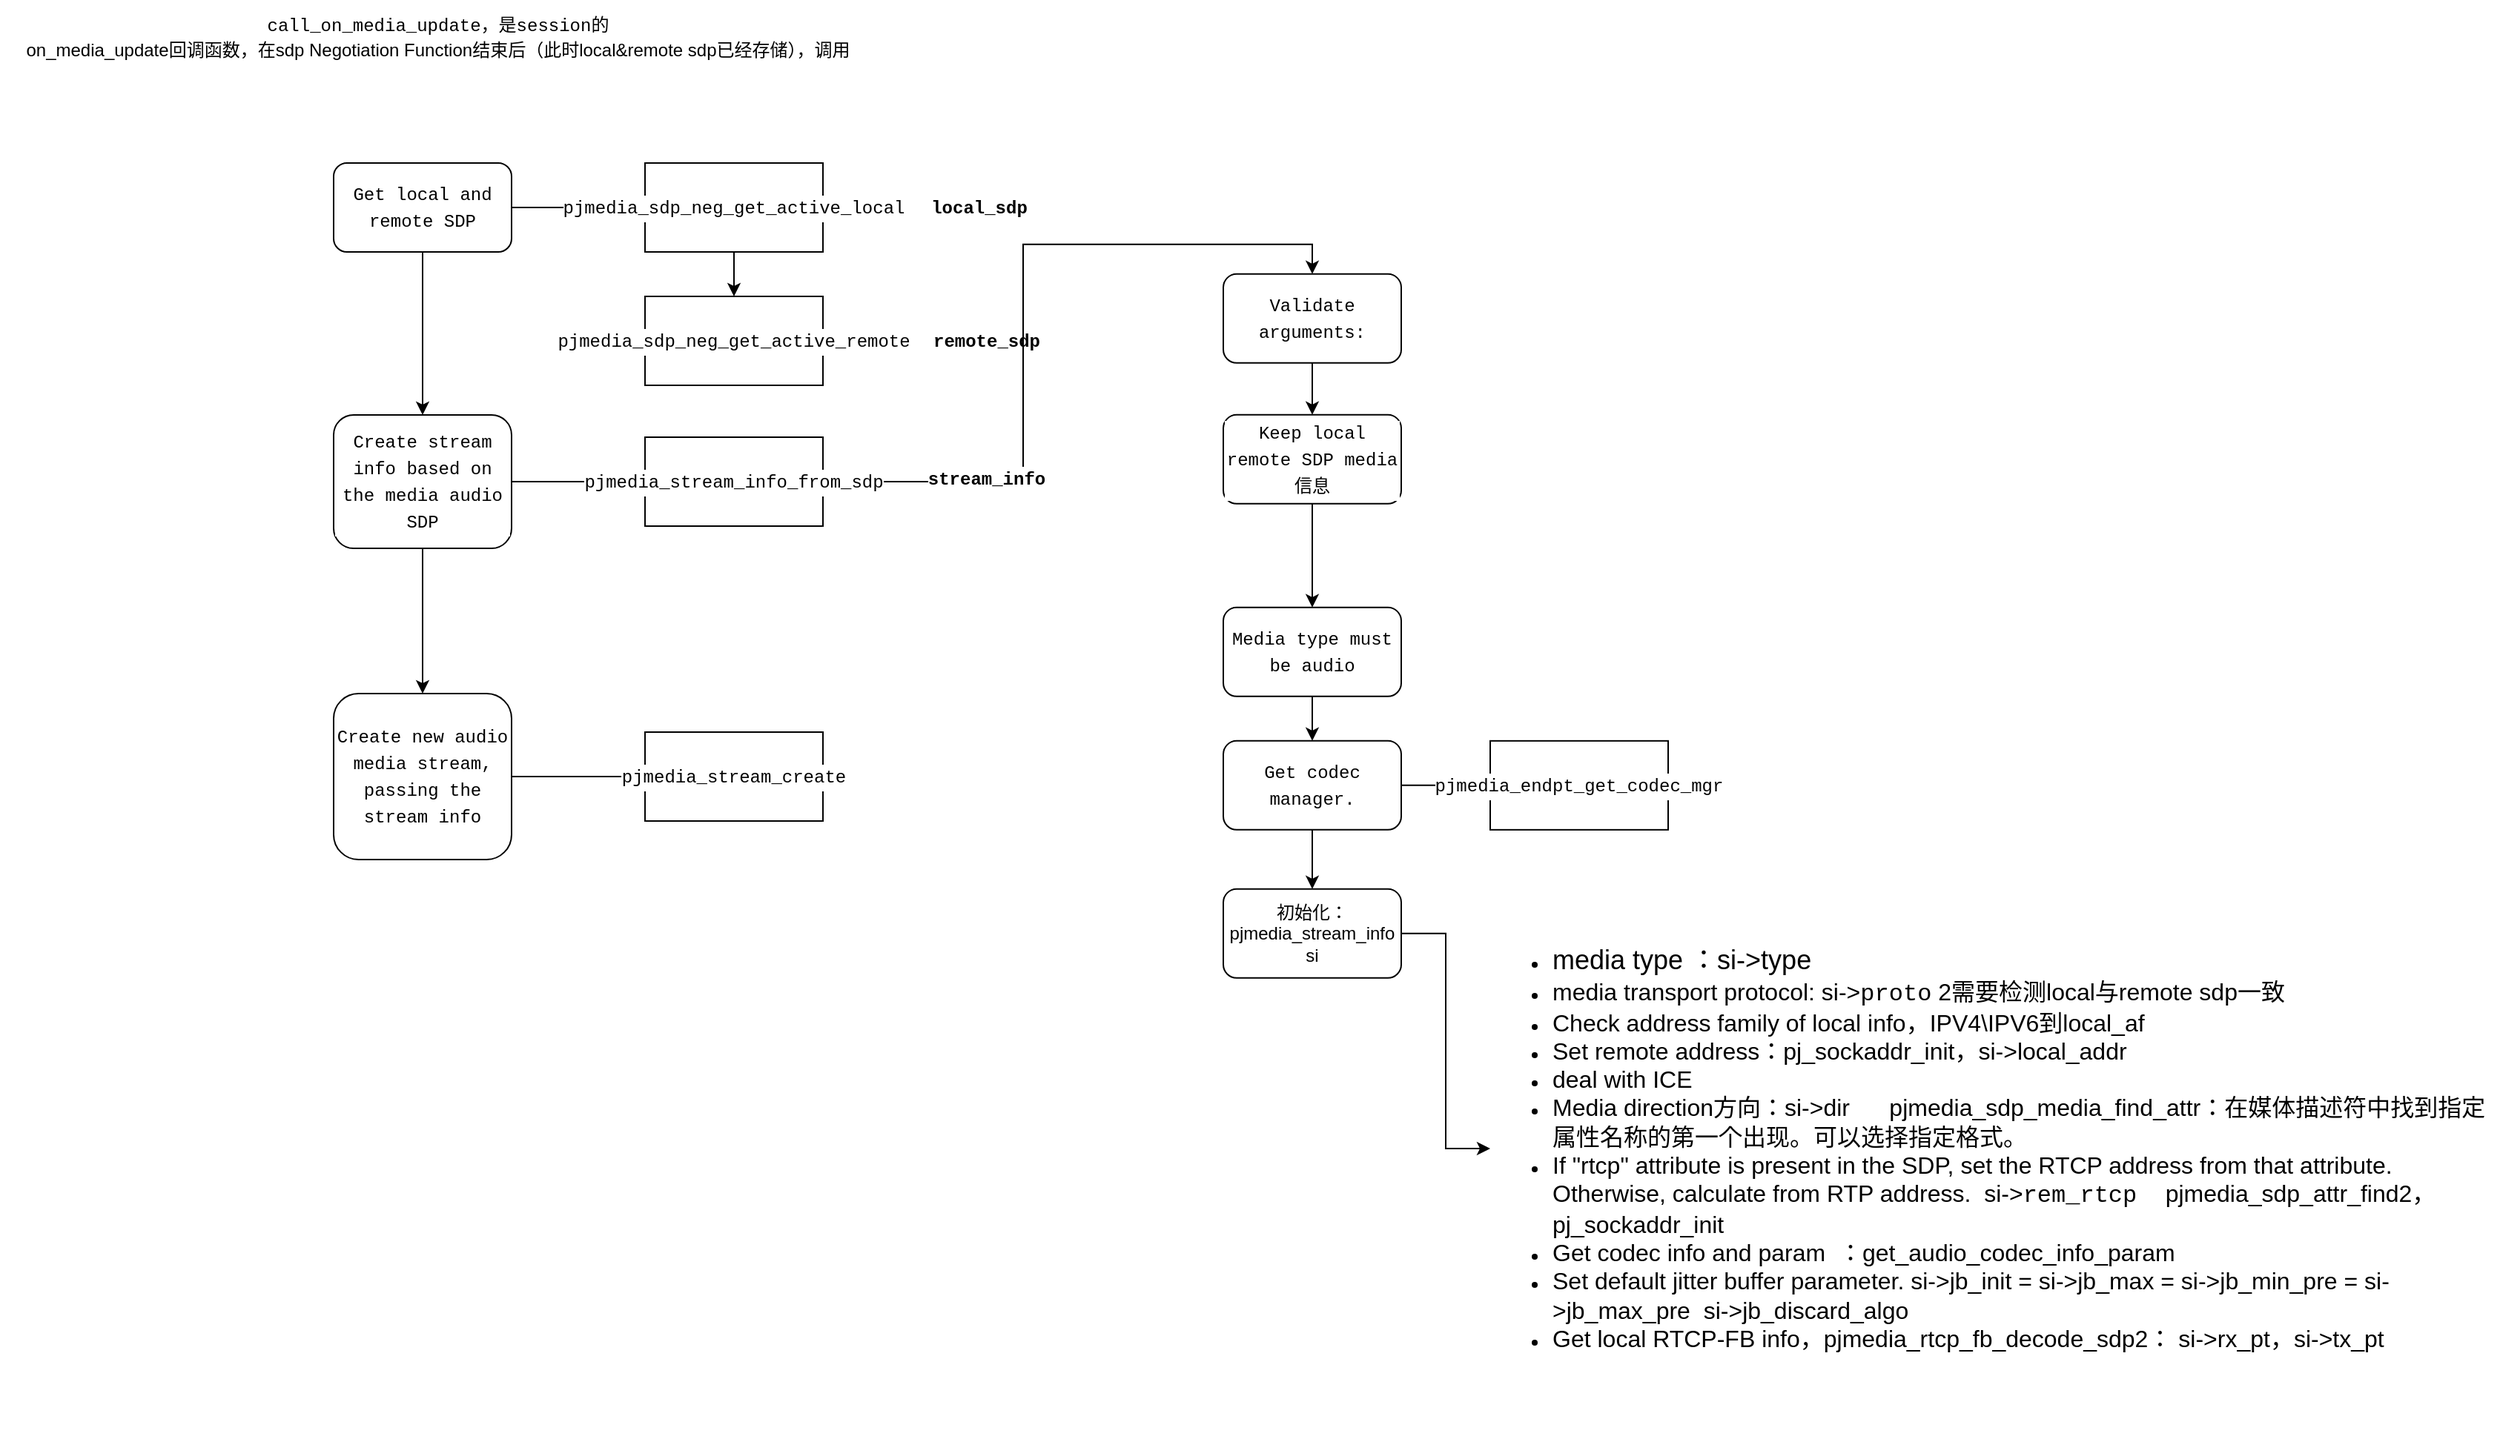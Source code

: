 <mxfile version="23.0.2" type="device">
  <diagram name="第 1 页" id="Te05SOVxZVvWxjL7Acnl">
    <mxGraphModel dx="2320" dy="765" grid="1" gridSize="10" guides="1" tooltips="1" connect="1" arrows="1" fold="1" page="1" pageScale="1" pageWidth="827" pageHeight="1169" math="0" shadow="0">
      <root>
        <mxCell id="0" />
        <mxCell id="1" parent="0" />
        <mxCell id="PBEeVnjGXZDSfXU6BM3l-9" style="edgeStyle=orthogonalEdgeStyle;rounded=0;orthogonalLoop=1;jettySize=auto;html=1;exitX=1;exitY=0.5;exitDx=0;exitDy=0;entryX=0;entryY=0.5;entryDx=0;entryDy=0;" edge="1" parent="1" source="PBEeVnjGXZDSfXU6BM3l-1" target="PBEeVnjGXZDSfXU6BM3l-7">
          <mxGeometry relative="1" as="geometry" />
        </mxCell>
        <mxCell id="PBEeVnjGXZDSfXU6BM3l-14" value="" style="edgeStyle=orthogonalEdgeStyle;rounded=0;orthogonalLoop=1;jettySize=auto;html=1;" edge="1" parent="1" source="PBEeVnjGXZDSfXU6BM3l-1" target="PBEeVnjGXZDSfXU6BM3l-13">
          <mxGeometry relative="1" as="geometry" />
        </mxCell>
        <mxCell id="PBEeVnjGXZDSfXU6BM3l-1" value="&lt;div style=&quot;background-color: rgb(255, 255, 255); font-family: Menlo, Monaco, &amp;quot;Courier New&amp;quot;, monospace; line-height: 18px;&quot;&gt;Get local and remote SDP&lt;/div&gt;" style="rounded=1;whiteSpace=wrap;html=1;" vertex="1" parent="1">
          <mxGeometry x="220" y="150" width="120" height="60" as="geometry" />
        </mxCell>
        <mxCell id="PBEeVnjGXZDSfXU6BM3l-5" value="&lt;div style=&quot;background-color: rgb(255, 255, 255); font-family: Menlo, Monaco, &amp;quot;Courier New&amp;quot;, monospace; line-height: 18px;&quot;&gt;call_on_media_update，是session的&lt;/div&gt;on_media_update回调函数，在sdp&amp;nbsp;Negotiation Function结束后（此时local&amp;amp;remote sdp已经存储），调用" style="text;html=1;align=center;verticalAlign=middle;resizable=0;points=[];autosize=1;strokeColor=none;fillColor=none;" vertex="1" parent="1">
          <mxGeometry x="-5" y="40" width="590" height="50" as="geometry" />
        </mxCell>
        <mxCell id="PBEeVnjGXZDSfXU6BM3l-10" value="" style="edgeStyle=orthogonalEdgeStyle;rounded=0;orthogonalLoop=1;jettySize=auto;html=1;" edge="1" parent="1" source="PBEeVnjGXZDSfXU6BM3l-7" target="PBEeVnjGXZDSfXU6BM3l-8">
          <mxGeometry relative="1" as="geometry" />
        </mxCell>
        <mxCell id="PBEeVnjGXZDSfXU6BM3l-7" value="&lt;div style=&quot;background-color: rgb(255, 255, 255); font-family: Menlo, Monaco, &amp;quot;Courier New&amp;quot;, monospace; line-height: 18px;&quot;&gt;pjmedia_sdp_neg_get_active_local&lt;/div&gt;" style="rounded=0;whiteSpace=wrap;html=1;" vertex="1" parent="1">
          <mxGeometry x="430" y="150" width="120" height="60" as="geometry" />
        </mxCell>
        <mxCell id="PBEeVnjGXZDSfXU6BM3l-8" value="&lt;div style=&quot;background-color: rgb(255, 255, 255); font-family: Menlo, Monaco, &amp;quot;Courier New&amp;quot;, monospace; line-height: 18px;&quot;&gt;pjmedia_sdp_neg_get_active_remote&lt;/div&gt;" style="rounded=0;whiteSpace=wrap;html=1;" vertex="1" parent="1">
          <mxGeometry x="430" y="240" width="120" height="60" as="geometry" />
        </mxCell>
        <mxCell id="PBEeVnjGXZDSfXU6BM3l-11" value="&lt;div style=&quot;background-color: rgb(255, 255, 255); font-family: Menlo, Monaco, &amp;quot;Courier New&amp;quot;, monospace; line-height: 18px;&quot;&gt;&lt;b&gt;local_sdp&lt;/b&gt;&lt;/div&gt;" style="text;html=1;align=center;verticalAlign=middle;resizable=0;points=[];autosize=1;strokeColor=none;fillColor=none;" vertex="1" parent="1">
          <mxGeometry x="610" y="165" width="90" height="30" as="geometry" />
        </mxCell>
        <mxCell id="PBEeVnjGXZDSfXU6BM3l-12" value="&lt;div style=&quot;background-color: rgb(255, 255, 255); font-family: Menlo, Monaco, &amp;quot;Courier New&amp;quot;, monospace; line-height: 18px;&quot;&gt;&lt;b&gt;remote_sdp&lt;/b&gt;&lt;/div&gt;" style="text;html=1;align=center;verticalAlign=middle;resizable=0;points=[];autosize=1;strokeColor=none;fillColor=none;" vertex="1" parent="1">
          <mxGeometry x="610" y="255" width="100" height="30" as="geometry" />
        </mxCell>
        <mxCell id="PBEeVnjGXZDSfXU6BM3l-16" value="" style="edgeStyle=orthogonalEdgeStyle;rounded=0;orthogonalLoop=1;jettySize=auto;html=1;" edge="1" parent="1" source="PBEeVnjGXZDSfXU6BM3l-13" target="PBEeVnjGXZDSfXU6BM3l-15">
          <mxGeometry relative="1" as="geometry" />
        </mxCell>
        <mxCell id="PBEeVnjGXZDSfXU6BM3l-39" value="" style="edgeStyle=orthogonalEdgeStyle;rounded=0;orthogonalLoop=1;jettySize=auto;html=1;" edge="1" parent="1" source="PBEeVnjGXZDSfXU6BM3l-13" target="PBEeVnjGXZDSfXU6BM3l-38">
          <mxGeometry relative="1" as="geometry" />
        </mxCell>
        <mxCell id="PBEeVnjGXZDSfXU6BM3l-13" value="&lt;div style=&quot;background-color: rgb(255, 255, 255); font-family: Menlo, Monaco, &amp;quot;Courier New&amp;quot;, monospace; line-height: 18px;&quot;&gt;Create stream info based on the media audio SDP&lt;/div&gt;" style="rounded=1;whiteSpace=wrap;html=1;" vertex="1" parent="1">
          <mxGeometry x="220" y="320" width="120" height="90" as="geometry" />
        </mxCell>
        <mxCell id="PBEeVnjGXZDSfXU6BM3l-42" style="edgeStyle=orthogonalEdgeStyle;rounded=0;orthogonalLoop=1;jettySize=auto;html=1;exitX=1;exitY=0.5;exitDx=0;exitDy=0;entryX=0.5;entryY=0;entryDx=0;entryDy=0;" edge="1" parent="1" source="PBEeVnjGXZDSfXU6BM3l-15" target="PBEeVnjGXZDSfXU6BM3l-18">
          <mxGeometry relative="1" as="geometry" />
        </mxCell>
        <mxCell id="PBEeVnjGXZDSfXU6BM3l-15" value="&lt;div style=&quot;background-color: rgb(255, 255, 255); font-family: Menlo, Monaco, &amp;quot;Courier New&amp;quot;, monospace; line-height: 18px;&quot;&gt;pjmedia_stream_info_from_sdp&lt;/div&gt;" style="rounded=0;whiteSpace=wrap;html=1;" vertex="1" parent="1">
          <mxGeometry x="430" y="335" width="120" height="60" as="geometry" />
        </mxCell>
        <mxCell id="PBEeVnjGXZDSfXU6BM3l-17" value="&lt;div style=&quot;background-color: rgb(255, 255, 255); font-family: Menlo, Monaco, &amp;quot;Courier New&amp;quot;, monospace; line-height: 18px;&quot;&gt;&lt;b&gt;stream_info&lt;/b&gt;&lt;/div&gt;" style="text;html=1;align=center;verticalAlign=middle;resizable=0;points=[];autosize=1;strokeColor=none;fillColor=none;" vertex="1" parent="1">
          <mxGeometry x="610" y="348" width="100" height="30" as="geometry" />
        </mxCell>
        <mxCell id="PBEeVnjGXZDSfXU6BM3l-25" value="" style="edgeStyle=orthogonalEdgeStyle;rounded=0;orthogonalLoop=1;jettySize=auto;html=1;" edge="1" parent="1" source="PBEeVnjGXZDSfXU6BM3l-18" target="PBEeVnjGXZDSfXU6BM3l-19">
          <mxGeometry relative="1" as="geometry" />
        </mxCell>
        <mxCell id="PBEeVnjGXZDSfXU6BM3l-18" value="&lt;div style=&quot;background-color: rgb(255, 255, 255); font-family: Menlo, Monaco, &amp;quot;Courier New&amp;quot;, monospace; line-height: 18px;&quot;&gt;Validate arguments:&lt;/div&gt;" style="rounded=1;whiteSpace=wrap;html=1;" vertex="1" parent="1">
          <mxGeometry x="820" y="224.92" width="120" height="60" as="geometry" />
        </mxCell>
        <mxCell id="PBEeVnjGXZDSfXU6BM3l-28" value="" style="edgeStyle=orthogonalEdgeStyle;rounded=0;orthogonalLoop=1;jettySize=auto;html=1;" edge="1" parent="1" source="PBEeVnjGXZDSfXU6BM3l-19" target="PBEeVnjGXZDSfXU6BM3l-26">
          <mxGeometry relative="1" as="geometry" />
        </mxCell>
        <mxCell id="PBEeVnjGXZDSfXU6BM3l-19" value="&lt;div style=&quot;background-color: rgb(255, 255, 255); font-family: Menlo, Monaco, &amp;quot;Courier New&amp;quot;, monospace; line-height: 18px;&quot;&gt;Keep local remote SDP media 信息&lt;/div&gt;" style="rounded=1;whiteSpace=wrap;html=1;" vertex="1" parent="1">
          <mxGeometry x="820" y="319.92" width="120" height="60" as="geometry" />
        </mxCell>
        <mxCell id="PBEeVnjGXZDSfXU6BM3l-29" value="" style="edgeStyle=orthogonalEdgeStyle;rounded=0;orthogonalLoop=1;jettySize=auto;html=1;" edge="1" parent="1" source="PBEeVnjGXZDSfXU6BM3l-26" target="PBEeVnjGXZDSfXU6BM3l-27">
          <mxGeometry relative="1" as="geometry" />
        </mxCell>
        <mxCell id="PBEeVnjGXZDSfXU6BM3l-26" value="&lt;div style=&quot;background-color: rgb(255, 255, 255); font-family: Menlo, Monaco, &amp;quot;Courier New&amp;quot;, monospace; line-height: 18px;&quot;&gt;Media type must be audio &lt;/div&gt;" style="rounded=1;whiteSpace=wrap;html=1;" vertex="1" parent="1">
          <mxGeometry x="820" y="449.92" width="120" height="60" as="geometry" />
        </mxCell>
        <mxCell id="PBEeVnjGXZDSfXU6BM3l-31" value="" style="edgeStyle=orthogonalEdgeStyle;rounded=0;orthogonalLoop=1;jettySize=auto;html=1;" edge="1" parent="1" source="PBEeVnjGXZDSfXU6BM3l-27" target="PBEeVnjGXZDSfXU6BM3l-30">
          <mxGeometry relative="1" as="geometry" />
        </mxCell>
        <mxCell id="PBEeVnjGXZDSfXU6BM3l-33" value="" style="edgeStyle=orthogonalEdgeStyle;rounded=0;orthogonalLoop=1;jettySize=auto;html=1;" edge="1" parent="1" source="PBEeVnjGXZDSfXU6BM3l-27" target="PBEeVnjGXZDSfXU6BM3l-32">
          <mxGeometry relative="1" as="geometry" />
        </mxCell>
        <mxCell id="PBEeVnjGXZDSfXU6BM3l-27" value="&lt;div style=&quot;background-color: rgb(255, 255, 255); font-family: Menlo, Monaco, &amp;quot;Courier New&amp;quot;, monospace; line-height: 18px;&quot;&gt;Get codec manager.&lt;/div&gt;" style="rounded=1;whiteSpace=wrap;html=1;" vertex="1" parent="1">
          <mxGeometry x="820" y="539.92" width="120" height="60" as="geometry" />
        </mxCell>
        <mxCell id="PBEeVnjGXZDSfXU6BM3l-30" value="&lt;div style=&quot;background-color: rgb(255, 255, 255); font-family: Menlo, Monaco, &amp;quot;Courier New&amp;quot;, monospace; line-height: 18px;&quot;&gt;pjmedia_endpt_get_codec_mgr&lt;/div&gt;" style="rounded=0;whiteSpace=wrap;html=1;" vertex="1" parent="1">
          <mxGeometry x="1000" y="539.92" width="120" height="60" as="geometry" />
        </mxCell>
        <mxCell id="PBEeVnjGXZDSfXU6BM3l-41" style="edgeStyle=orthogonalEdgeStyle;rounded=0;orthogonalLoop=1;jettySize=auto;html=1;exitX=1;exitY=0.5;exitDx=0;exitDy=0;" edge="1" parent="1" source="PBEeVnjGXZDSfXU6BM3l-32" target="PBEeVnjGXZDSfXU6BM3l-35">
          <mxGeometry relative="1" as="geometry" />
        </mxCell>
        <mxCell id="PBEeVnjGXZDSfXU6BM3l-32" value="初始化：pjmedia_stream_info si" style="rounded=1;whiteSpace=wrap;html=1;" vertex="1" parent="1">
          <mxGeometry x="820" y="639.92" width="120" height="60" as="geometry" />
        </mxCell>
        <mxCell id="PBEeVnjGXZDSfXU6BM3l-35" value="&lt;ul&gt;&lt;li&gt;&lt;font style=&quot;font-size: 18px;&quot;&gt;&lt;span style=&quot;background-color: initial;&quot;&gt;media type ：si-&amp;gt;type&lt;/span&gt;&lt;br&gt;&lt;/font&gt;&lt;/li&gt;&lt;li&gt;&lt;font size=&quot;3&quot;&gt;media transport protocol: si-&amp;gt;&lt;span style=&quot;background-color: rgb(255, 255, 255); font-family: Menlo, Monaco, &amp;quot;Courier New&amp;quot;, monospace;&quot;&gt;proto&lt;/span&gt;&lt;span style=&quot;background-color: initial;&quot;&gt;&amp;nbsp;2需要检测local与remote sdp一致&lt;/span&gt;&lt;br&gt;&lt;/font&gt;&lt;/li&gt;&lt;li&gt;&lt;font size=&quot;3&quot;&gt;Check address family of local info，IPV4\IPV6到local_af&lt;/font&gt;&lt;/li&gt;&lt;li&gt;&lt;font size=&quot;3&quot;&gt;Set remote address：pj_sockaddr_init，si-&amp;gt;local_addr&lt;br&gt;&lt;/font&gt;&lt;/li&gt;&lt;li&gt;&lt;font size=&quot;3&quot;&gt;deal with&amp;nbsp;ICE&lt;/font&gt;&lt;/li&gt;&lt;li&gt;&lt;font size=&quot;3&quot;&gt;Media direction方向：si-&amp;gt;dir&amp;nbsp; &amp;nbsp; &amp;nbsp; pjmedia_sdp_media_find_attr：在媒体描述符中找到指定属性名称的第一个出现。可以选择指定格式。&lt;br&gt;&lt;/font&gt;&lt;/li&gt;&lt;li&gt;&lt;font size=&quot;3&quot;&gt;If &quot;rtcp&quot; attribute is present in the SDP, set the RTCP address from that attribute. Otherwise, calculate from RTP address.&amp;nbsp;&amp;nbsp;si-&amp;gt;&lt;span style=&quot;background-color: rgb(255, 255, 255); font-family: Menlo, Monaco, &amp;quot;Courier New&amp;quot;, monospace;&quot;&gt;rem_rtcp&amp;nbsp;&amp;nbsp;&lt;/span&gt;pjmedia_sdp_attr_find2，pj_sockaddr_init&lt;/font&gt;&lt;/li&gt;&lt;li&gt;&lt;font size=&quot;3&quot;&gt;Get codec info and param&amp;nbsp; ：get_audio_codec_info_param&lt;/font&gt;&lt;/li&gt;&lt;li&gt;&lt;font size=&quot;3&quot;&gt;Set default jitter buffer parameter.&amp;nbsp;si-&amp;gt;jb_init = si-&amp;gt;jb_max = si-&amp;gt;jb_min_pre = si-&amp;gt;jb_max_pre&amp;nbsp;&amp;nbsp;si-&amp;gt;jb_discard_algo&lt;/font&gt;&lt;br&gt;&lt;/li&gt;&lt;li&gt;&lt;font size=&quot;3&quot;&gt;Get local RTCP-FB info，pjmedia_rtcp_fb_decode_sdp2： si-&amp;gt;rx_pt，si-&amp;gt;tx_pt&lt;br&gt;&lt;/font&gt;&lt;/li&gt;&lt;/ul&gt;" style="text;strokeColor=none;fillColor=none;html=1;whiteSpace=wrap;verticalAlign=middle;overflow=hidden;" vertex="1" parent="1">
          <mxGeometry x="1000" y="620" width="680" height="390" as="geometry" />
        </mxCell>
        <mxCell id="PBEeVnjGXZDSfXU6BM3l-43" value="" style="edgeStyle=orthogonalEdgeStyle;rounded=0;orthogonalLoop=1;jettySize=auto;html=1;" edge="1" parent="1" source="PBEeVnjGXZDSfXU6BM3l-38" target="PBEeVnjGXZDSfXU6BM3l-40">
          <mxGeometry relative="1" as="geometry" />
        </mxCell>
        <mxCell id="PBEeVnjGXZDSfXU6BM3l-38" value="&lt;div style=&quot;background-color: rgb(255, 255, 255); font-family: Menlo, Monaco, &amp;quot;Courier New&amp;quot;, monospace; line-height: 18px;&quot;&gt; Create new audio media stream, passing the stream info&lt;/div&gt;" style="rounded=1;whiteSpace=wrap;html=1;" vertex="1" parent="1">
          <mxGeometry x="220" y="508" width="120" height="112" as="geometry" />
        </mxCell>
        <mxCell id="PBEeVnjGXZDSfXU6BM3l-40" value="&lt;div style=&quot;background-color: rgb(255, 255, 255); font-family: Menlo, Monaco, &amp;quot;Courier New&amp;quot;, monospace; line-height: 18px;&quot;&gt;pjmedia_stream_create&lt;/div&gt;" style="rounded=0;whiteSpace=wrap;html=1;" vertex="1" parent="1">
          <mxGeometry x="430" y="534" width="120" height="60" as="geometry" />
        </mxCell>
      </root>
    </mxGraphModel>
  </diagram>
</mxfile>
